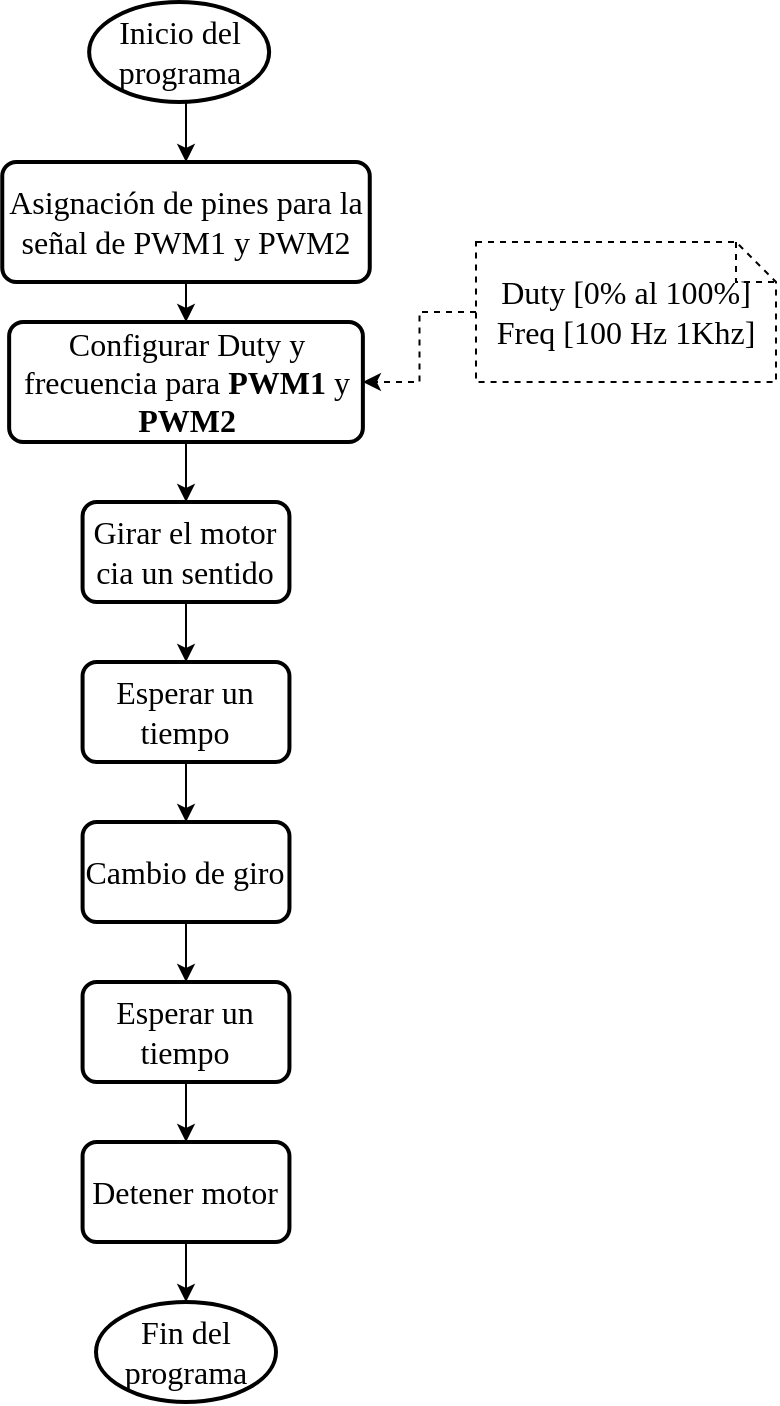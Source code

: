 <mxfile version="15.4.0" type="device"><diagram id="k3HSg90DizQ43aKNr8Tr" name="Page-1"><mxGraphModel dx="1420" dy="950" grid="1" gridSize="10" guides="1" tooltips="1" connect="1" arrows="1" fold="1" page="1" pageScale="1" pageWidth="1100" pageHeight="850" math="0" shadow="0"><root><mxCell id="0"/><mxCell id="1" parent="0"/><mxCell id="15eyJsNe2S2pot8EZdGi-8" style="edgeStyle=orthogonalEdgeStyle;rounded=0;orthogonalLoop=1;jettySize=auto;html=1;exitX=0.5;exitY=1;exitDx=0;exitDy=0;exitPerimeter=0;entryX=0.5;entryY=0;entryDx=0;entryDy=0;fontFamily=Gochi Hand;fontSource=https%3A%2F%2Ffonts.googleapis.com%2Fcss%3Ffamily%3DGochi%2BHand;fontSize=16;" edge="1" parent="1" source="15eyJsNe2S2pot8EZdGi-5" target="15eyJsNe2S2pot8EZdGi-6"><mxGeometry relative="1" as="geometry"/></mxCell><mxCell id="15eyJsNe2S2pot8EZdGi-5" value="Inicio del programa" style="strokeWidth=2;html=1;shape=mxgraph.flowchart.start_1;whiteSpace=wrap;fontFamily=Gochi Hand;fontSource=https%3A%2F%2Ffonts.googleapis.com%2Fcss%3Ffamily%3DGochi%2BHand;fontSize=16;" vertex="1" parent="1"><mxGeometry x="396.57" y="70" width="90" height="50" as="geometry"/></mxCell><mxCell id="15eyJsNe2S2pot8EZdGi-11" style="edgeStyle=orthogonalEdgeStyle;rounded=0;orthogonalLoop=1;jettySize=auto;html=1;exitX=0.5;exitY=1;exitDx=0;exitDy=0;entryX=0.5;entryY=0;entryDx=0;entryDy=0;fontFamily=Gochi Hand;fontSource=https%3A%2F%2Ffonts.googleapis.com%2Fcss%3Ffamily%3DGochi%2BHand;fontSize=16;" edge="1" parent="1" source="15eyJsNe2S2pot8EZdGi-6" target="15eyJsNe2S2pot8EZdGi-10"><mxGeometry relative="1" as="geometry"/></mxCell><mxCell id="15eyJsNe2S2pot8EZdGi-6" value="Asignación de pines para la señal de PWM1 y PWM2" style="rounded=1;whiteSpace=wrap;html=1;absoluteArcSize=1;arcSize=14;strokeWidth=2;fontFamily=Gochi Hand;fontSource=https%3A%2F%2Ffonts.googleapis.com%2Fcss%3Ffamily%3DGochi%2BHand;fontSize=16;" vertex="1" parent="1"><mxGeometry x="353.13" y="150" width="183.75" height="60" as="geometry"/></mxCell><mxCell id="15eyJsNe2S2pot8EZdGi-23" style="edgeStyle=orthogonalEdgeStyle;rounded=0;orthogonalLoop=1;jettySize=auto;html=1;exitX=0.5;exitY=1;exitDx=0;exitDy=0;entryX=0.5;entryY=0;entryDx=0;entryDy=0;fontFamily=Gochi Hand;fontSource=https%3A%2F%2Ffonts.googleapis.com%2Fcss%3Ffamily%3DGochi%2BHand;fontSize=16;" edge="1" parent="1" source="15eyJsNe2S2pot8EZdGi-10" target="15eyJsNe2S2pot8EZdGi-17"><mxGeometry relative="1" as="geometry"/></mxCell><mxCell id="15eyJsNe2S2pot8EZdGi-10" value="Configurar Duty y frecuencia para &lt;b&gt;PWM1&lt;/b&gt; y &lt;b&gt;PWM2&lt;/b&gt;" style="rounded=1;whiteSpace=wrap;html=1;absoluteArcSize=1;arcSize=14;strokeWidth=2;fontFamily=Gochi Hand;fontSource=https%3A%2F%2Ffonts.googleapis.com%2Fcss%3Ffamily%3DGochi%2BHand;fontSize=16;" vertex="1" parent="1"><mxGeometry x="356.57" y="230" width="176.87" height="60" as="geometry"/></mxCell><mxCell id="15eyJsNe2S2pot8EZdGi-13" style="edgeStyle=orthogonalEdgeStyle;rounded=0;orthogonalLoop=1;jettySize=auto;html=1;exitX=0;exitY=0.5;exitDx=0;exitDy=0;exitPerimeter=0;entryX=1;entryY=0.5;entryDx=0;entryDy=0;fontFamily=Gochi Hand;fontSource=https%3A%2F%2Ffonts.googleapis.com%2Fcss%3Ffamily%3DGochi%2BHand;fontSize=16;dashed=1;" edge="1" parent="1" source="15eyJsNe2S2pot8EZdGi-12" target="15eyJsNe2S2pot8EZdGi-10"><mxGeometry relative="1" as="geometry"/></mxCell><mxCell id="15eyJsNe2S2pot8EZdGi-12" value="Duty [0% al 100%]&lt;br&gt;Freq [100 Hz 1Khz]" style="shape=note;size=20;whiteSpace=wrap;html=1;fontFamily=Gochi Hand;fontSource=https%3A%2F%2Ffonts.googleapis.com%2Fcss%3Ffamily%3DGochi%2BHand;fontSize=16;dashed=1;" vertex="1" parent="1"><mxGeometry x="590" y="190" width="150" height="70" as="geometry"/></mxCell><mxCell id="15eyJsNe2S2pot8EZdGi-24" style="edgeStyle=orthogonalEdgeStyle;rounded=0;orthogonalLoop=1;jettySize=auto;html=1;exitX=0.5;exitY=1;exitDx=0;exitDy=0;entryX=0.5;entryY=0;entryDx=0;entryDy=0;fontFamily=Gochi Hand;fontSource=https%3A%2F%2Ffonts.googleapis.com%2Fcss%3Ffamily%3DGochi%2BHand;fontSize=16;" edge="1" parent="1" source="15eyJsNe2S2pot8EZdGi-17" target="15eyJsNe2S2pot8EZdGi-18"><mxGeometry relative="1" as="geometry"/></mxCell><mxCell id="15eyJsNe2S2pot8EZdGi-17" value="Girar el motor cia un sentido" style="rounded=1;whiteSpace=wrap;html=1;absoluteArcSize=1;arcSize=14;strokeWidth=2;fontFamily=Gochi Hand;fontSource=https%3A%2F%2Ffonts.googleapis.com%2Fcss%3Ffamily%3DGochi%2BHand;fontSize=16;" vertex="1" parent="1"><mxGeometry x="393.29" y="320" width="103.43" height="50" as="geometry"/></mxCell><mxCell id="15eyJsNe2S2pot8EZdGi-25" style="edgeStyle=orthogonalEdgeStyle;rounded=0;orthogonalLoop=1;jettySize=auto;html=1;exitX=0.5;exitY=1;exitDx=0;exitDy=0;entryX=0.5;entryY=0;entryDx=0;entryDy=0;fontFamily=Gochi Hand;fontSource=https%3A%2F%2Ffonts.googleapis.com%2Fcss%3Ffamily%3DGochi%2BHand;fontSize=16;" edge="1" parent="1" source="15eyJsNe2S2pot8EZdGi-18" target="15eyJsNe2S2pot8EZdGi-19"><mxGeometry relative="1" as="geometry"/></mxCell><mxCell id="15eyJsNe2S2pot8EZdGi-18" value="Esperar un tiempo" style="rounded=1;whiteSpace=wrap;html=1;absoluteArcSize=1;arcSize=14;strokeWidth=2;fontFamily=Gochi Hand;fontSource=https%3A%2F%2Ffonts.googleapis.com%2Fcss%3Ffamily%3DGochi%2BHand;fontSize=16;" vertex="1" parent="1"><mxGeometry x="393.29" y="400" width="103.43" height="50" as="geometry"/></mxCell><mxCell id="15eyJsNe2S2pot8EZdGi-26" style="edgeStyle=orthogonalEdgeStyle;rounded=0;orthogonalLoop=1;jettySize=auto;html=1;exitX=0.5;exitY=1;exitDx=0;exitDy=0;entryX=0.5;entryY=0;entryDx=0;entryDy=0;fontFamily=Gochi Hand;fontSource=https%3A%2F%2Ffonts.googleapis.com%2Fcss%3Ffamily%3DGochi%2BHand;fontSize=16;" edge="1" parent="1" source="15eyJsNe2S2pot8EZdGi-19" target="15eyJsNe2S2pot8EZdGi-20"><mxGeometry relative="1" as="geometry"/></mxCell><mxCell id="15eyJsNe2S2pot8EZdGi-19" value="Cambio de giro" style="rounded=1;whiteSpace=wrap;html=1;absoluteArcSize=1;arcSize=14;strokeWidth=2;fontFamily=Gochi Hand;fontSource=https%3A%2F%2Ffonts.googleapis.com%2Fcss%3Ffamily%3DGochi%2BHand;fontSize=16;" vertex="1" parent="1"><mxGeometry x="393.3" y="480" width="103.43" height="50" as="geometry"/></mxCell><mxCell id="15eyJsNe2S2pot8EZdGi-27" style="edgeStyle=orthogonalEdgeStyle;rounded=0;orthogonalLoop=1;jettySize=auto;html=1;exitX=0.5;exitY=1;exitDx=0;exitDy=0;entryX=0.5;entryY=0;entryDx=0;entryDy=0;fontFamily=Gochi Hand;fontSource=https%3A%2F%2Ffonts.googleapis.com%2Fcss%3Ffamily%3DGochi%2BHand;fontSize=16;" edge="1" parent="1" source="15eyJsNe2S2pot8EZdGi-20" target="15eyJsNe2S2pot8EZdGi-21"><mxGeometry relative="1" as="geometry"/></mxCell><mxCell id="15eyJsNe2S2pot8EZdGi-20" value="Esperar un tiempo" style="rounded=1;whiteSpace=wrap;html=1;absoluteArcSize=1;arcSize=14;strokeWidth=2;fontFamily=Gochi Hand;fontSource=https%3A%2F%2Ffonts.googleapis.com%2Fcss%3Ffamily%3DGochi%2BHand;fontSize=16;" vertex="1" parent="1"><mxGeometry x="393.29" y="560" width="103.43" height="50" as="geometry"/></mxCell><mxCell id="15eyJsNe2S2pot8EZdGi-28" style="edgeStyle=orthogonalEdgeStyle;rounded=0;orthogonalLoop=1;jettySize=auto;html=1;exitX=0.5;exitY=1;exitDx=0;exitDy=0;entryX=0.5;entryY=0;entryDx=0;entryDy=0;entryPerimeter=0;fontFamily=Gochi Hand;fontSource=https%3A%2F%2Ffonts.googleapis.com%2Fcss%3Ffamily%3DGochi%2BHand;fontSize=16;" edge="1" parent="1" source="15eyJsNe2S2pot8EZdGi-21" target="15eyJsNe2S2pot8EZdGi-22"><mxGeometry relative="1" as="geometry"/></mxCell><mxCell id="15eyJsNe2S2pot8EZdGi-21" value="Detener motor" style="rounded=1;whiteSpace=wrap;html=1;absoluteArcSize=1;arcSize=14;strokeWidth=2;fontFamily=Gochi Hand;fontSource=https%3A%2F%2Ffonts.googleapis.com%2Fcss%3Ffamily%3DGochi%2BHand;fontSize=16;" vertex="1" parent="1"><mxGeometry x="393.29" y="640" width="103.43" height="50" as="geometry"/></mxCell><mxCell id="15eyJsNe2S2pot8EZdGi-22" value="Fin del programa" style="strokeWidth=2;html=1;shape=mxgraph.flowchart.start_1;whiteSpace=wrap;fontFamily=Gochi Hand;fontSource=https%3A%2F%2Ffonts.googleapis.com%2Fcss%3Ffamily%3DGochi%2BHand;fontSize=16;" vertex="1" parent="1"><mxGeometry x="400" y="720" width="90" height="50" as="geometry"/></mxCell></root></mxGraphModel></diagram></mxfile>